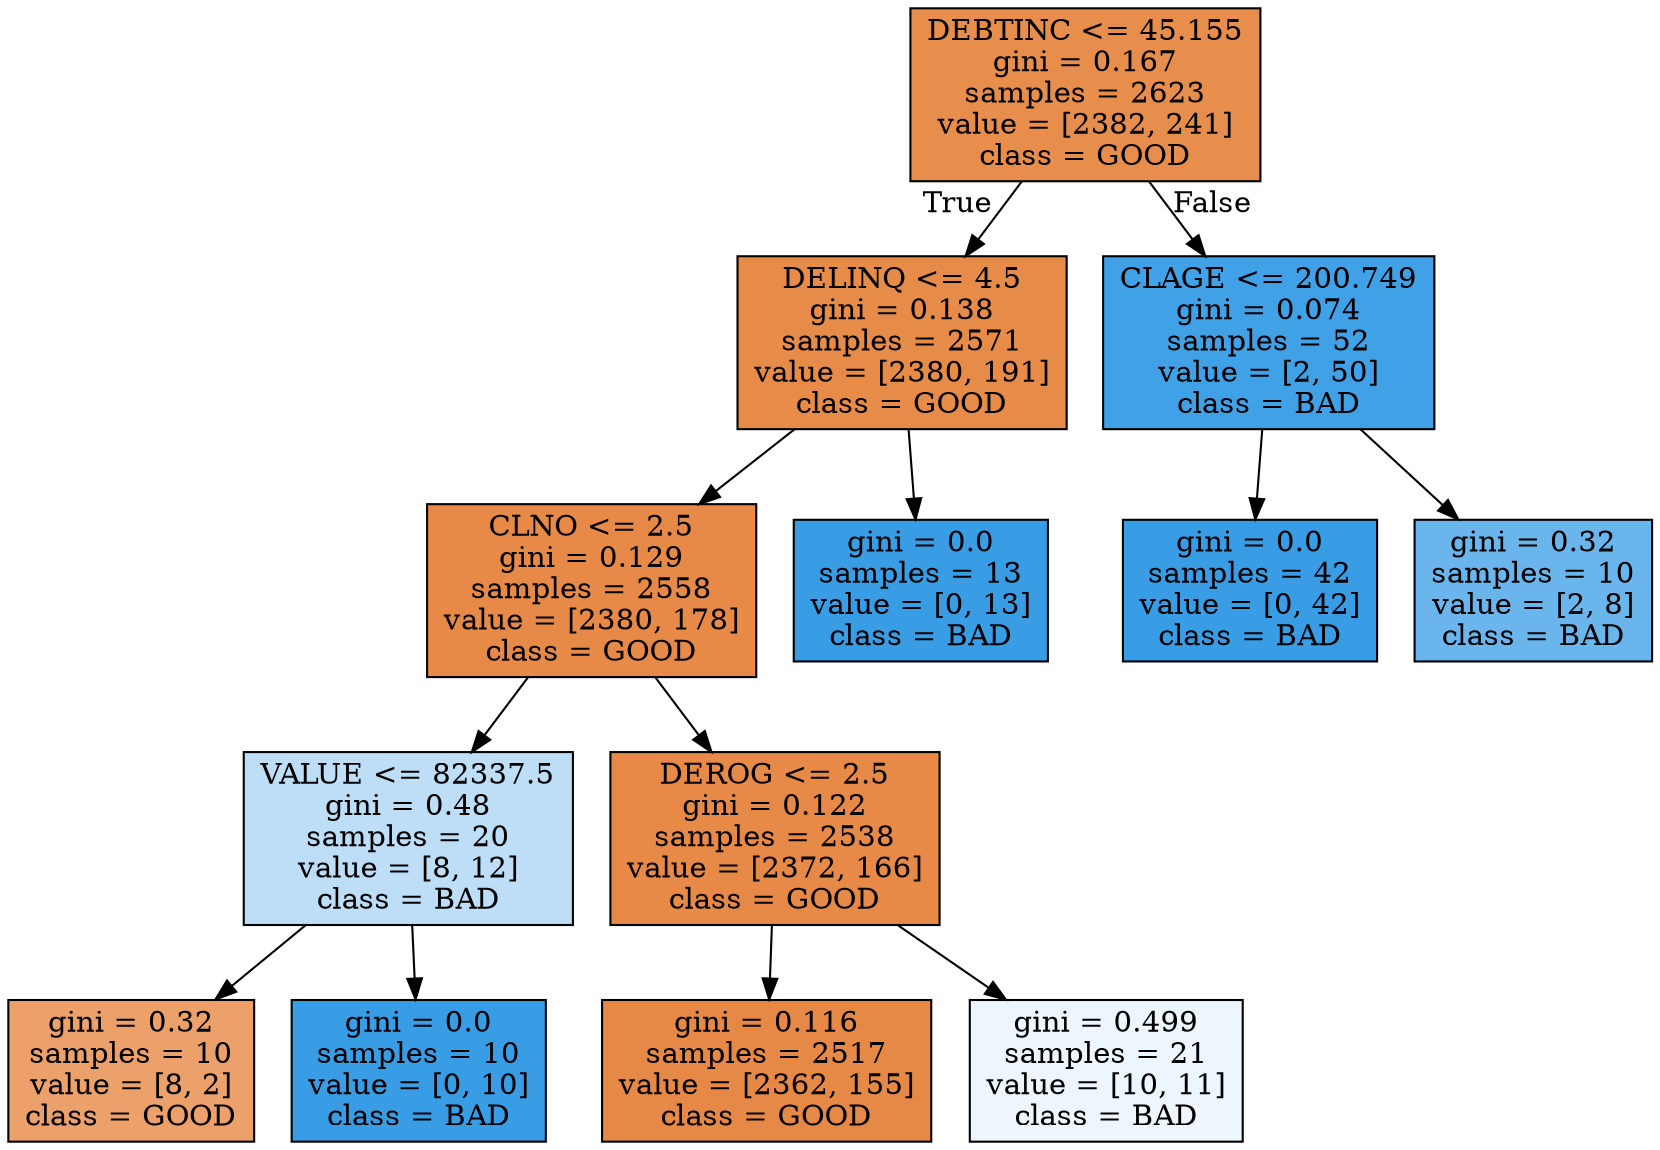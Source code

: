 digraph Tree {
node [shape=box, style="filled", color="black"] ;
0 [label="DEBTINC <= 45.155\ngini = 0.167\nsamples = 2623\nvalue = [2382, 241]\nclass = GOOD", fillcolor="#e88e4d"] ;
1 [label="DELINQ <= 4.5\ngini = 0.138\nsamples = 2571\nvalue = [2380, 191]\nclass = GOOD", fillcolor="#e78b49"] ;
0 -> 1 [labeldistance=2.5, labelangle=45, headlabel="True"] ;
2 [label="CLNO <= 2.5\ngini = 0.129\nsamples = 2558\nvalue = [2380, 178]\nclass = GOOD", fillcolor="#e78a48"] ;
1 -> 2 ;
3 [label="VALUE <= 82337.5\ngini = 0.48\nsamples = 20\nvalue = [8, 12]\nclass = BAD", fillcolor="#bddef6"] ;
2 -> 3 ;
4 [label="gini = 0.32\nsamples = 10\nvalue = [8, 2]\nclass = GOOD", fillcolor="#eca06a"] ;
3 -> 4 ;
5 [label="gini = 0.0\nsamples = 10\nvalue = [0, 10]\nclass = BAD", fillcolor="#399de5"] ;
3 -> 5 ;
6 [label="DEROG <= 2.5\ngini = 0.122\nsamples = 2538\nvalue = [2372, 166]\nclass = GOOD", fillcolor="#e78a47"] ;
2 -> 6 ;
7 [label="gini = 0.116\nsamples = 2517\nvalue = [2362, 155]\nclass = GOOD", fillcolor="#e78946"] ;
6 -> 7 ;
8 [label="gini = 0.499\nsamples = 21\nvalue = [10, 11]\nclass = BAD", fillcolor="#edf6fd"] ;
6 -> 8 ;
9 [label="gini = 0.0\nsamples = 13\nvalue = [0, 13]\nclass = BAD", fillcolor="#399de5"] ;
1 -> 9 ;
10 [label="CLAGE <= 200.749\ngini = 0.074\nsamples = 52\nvalue = [2, 50]\nclass = BAD", fillcolor="#41a1e6"] ;
0 -> 10 [labeldistance=2.5, labelangle=-45, headlabel="False"] ;
11 [label="gini = 0.0\nsamples = 42\nvalue = [0, 42]\nclass = BAD", fillcolor="#399de5"] ;
10 -> 11 ;
12 [label="gini = 0.32\nsamples = 10\nvalue = [2, 8]\nclass = BAD", fillcolor="#6ab6ec"] ;
10 -> 12 ;
}